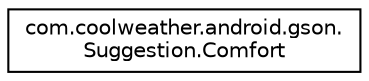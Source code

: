 digraph "类继承关系图"
{
 // LATEX_PDF_SIZE
  edge [fontname="Helvetica",fontsize="10",labelfontname="Helvetica",labelfontsize="10"];
  node [fontname="Helvetica",fontsize="10",shape=record];
  rankdir="LR";
  Node0 [label="com.coolweather.android.gson.\lSuggestion.Comfort",height=0.2,width=0.4,color="black", fillcolor="white", style="filled",URL="$classcom_1_1coolweather_1_1android_1_1gson_1_1_suggestion_1_1_comfort.html",tooltip=" "];
}
